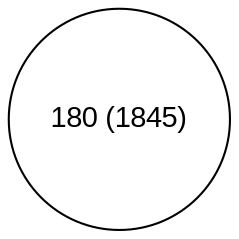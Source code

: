digraph move_down {
	node [fontname="Arial", shape="circle", width=0.5]; 

	0 [label = "180 (1845)"];
}
